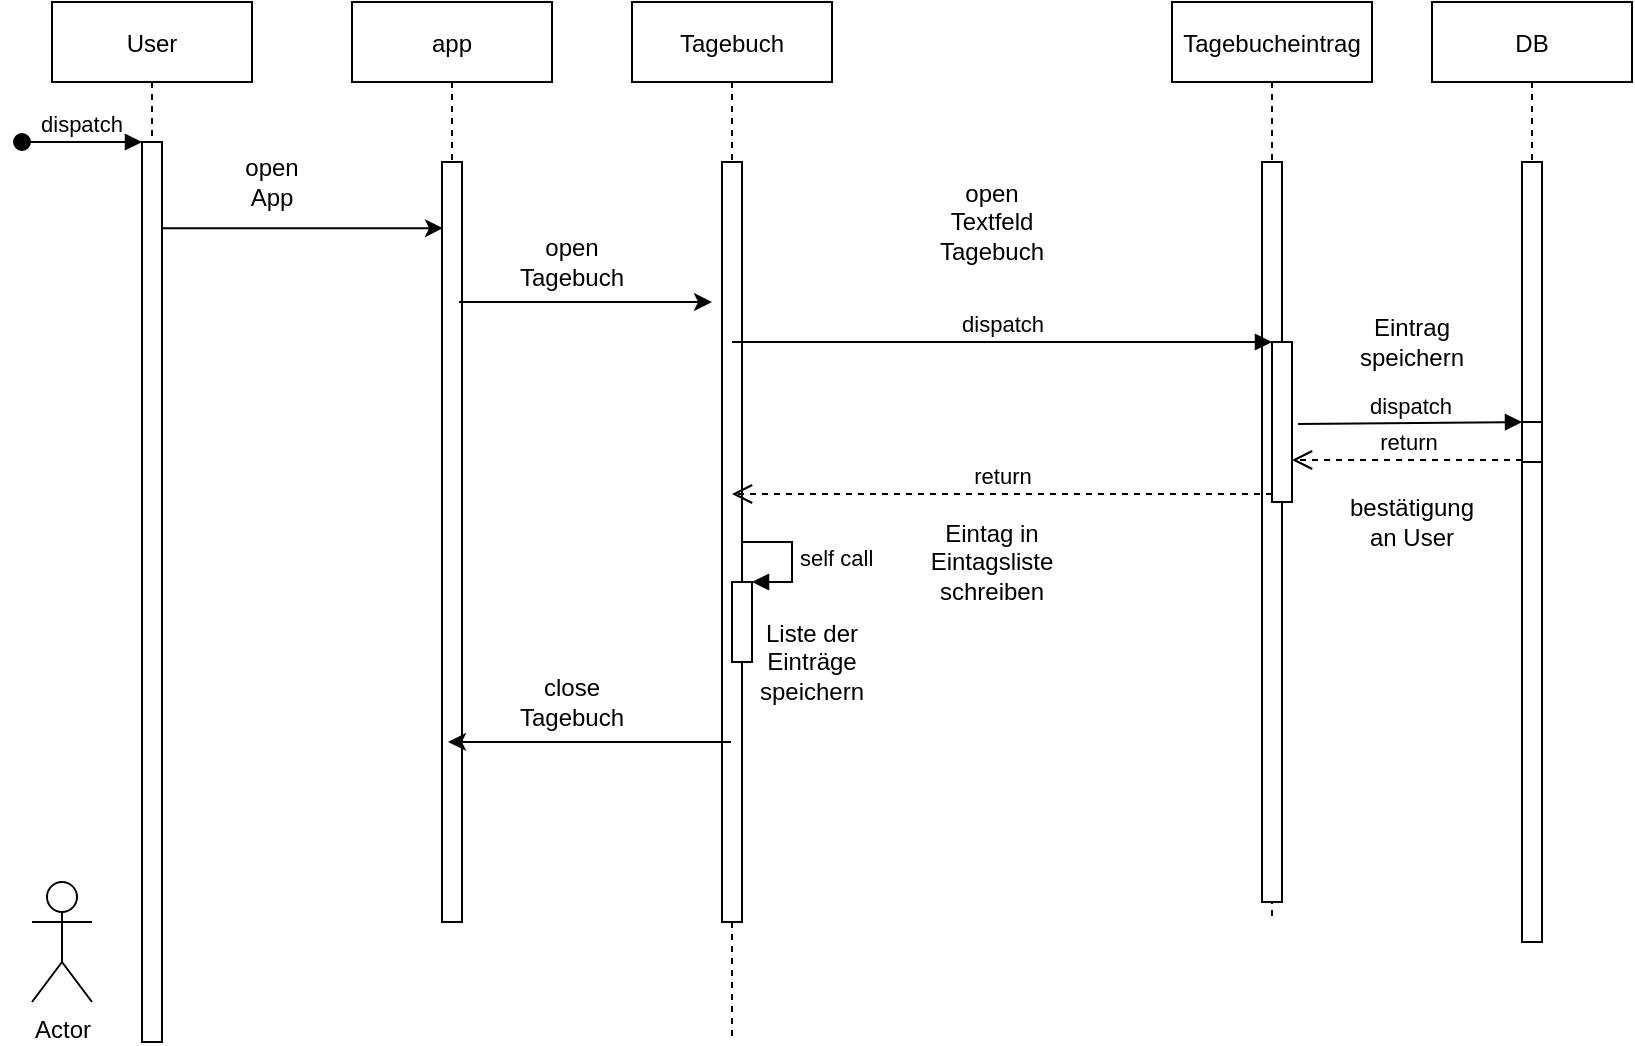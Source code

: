 <mxfile version="13.8.8" type="device"><diagram id="kgpKYQtTHZ0yAKxKKP6v" name="Page-1"><mxGraphModel dx="1918" dy="1150" grid="1" gridSize="10" guides="1" tooltips="1" connect="1" arrows="1" fold="1" page="1" pageScale="1" pageWidth="850" pageHeight="1100" math="0" shadow="0"><root><mxCell id="0"/><mxCell id="1" parent="0"/><mxCell id="3nuBFxr9cyL0pnOWT2aG-1" value="User" style="shape=umlLifeline;perimeter=lifelinePerimeter;container=1;collapsible=0;recursiveResize=0;rounded=0;shadow=0;strokeWidth=1;" parent="1" vertex="1"><mxGeometry x="-170" y="80" width="100" height="520" as="geometry"/></mxCell><mxCell id="3nuBFxr9cyL0pnOWT2aG-3" value="dispatch" style="verticalAlign=bottom;startArrow=oval;endArrow=block;startSize=8;shadow=0;strokeWidth=1;" parent="3nuBFxr9cyL0pnOWT2aG-1" target="3nuBFxr9cyL0pnOWT2aG-2" edge="1"><mxGeometry relative="1" as="geometry"><mxPoint x="-15" y="70" as="sourcePoint"/></mxGeometry></mxCell><UserObject label="" id="3nuBFxr9cyL0pnOWT2aG-2"><mxCell style="points=[];perimeter=orthogonalPerimeter;rounded=0;shadow=0;strokeWidth=1;" parent="3nuBFxr9cyL0pnOWT2aG-1" vertex="1"><mxGeometry x="45" y="70" width="10" height="450" as="geometry"/></mxCell></UserObject><mxCell id="3nuBFxr9cyL0pnOWT2aG-5" value="app" style="shape=umlLifeline;perimeter=lifelinePerimeter;container=1;collapsible=0;recursiveResize=0;rounded=0;shadow=0;strokeWidth=1;" parent="1" vertex="1"><mxGeometry x="-20" y="80" width="100" height="460" as="geometry"/></mxCell><mxCell id="3nuBFxr9cyL0pnOWT2aG-6" value="" style="points=[];perimeter=orthogonalPerimeter;rounded=0;shadow=0;strokeWidth=1;" parent="3nuBFxr9cyL0pnOWT2aG-5" vertex="1"><mxGeometry x="45" y="80" width="10" height="380" as="geometry"/></mxCell><mxCell id="cUvBHz_lwlsXmTSS7vZ3-2" value="Tagebuch" style="shape=umlLifeline;perimeter=lifelinePerimeter;container=1;collapsible=0;recursiveResize=0;rounded=0;shadow=0;strokeWidth=1;" parent="1" vertex="1"><mxGeometry x="120" y="80" width="100" height="520" as="geometry"/></mxCell><mxCell id="cUvBHz_lwlsXmTSS7vZ3-3" value="" style="points=[];perimeter=orthogonalPerimeter;rounded=0;shadow=0;strokeWidth=1;" parent="cUvBHz_lwlsXmTSS7vZ3-2" vertex="1"><mxGeometry x="45" y="80" width="10" height="380" as="geometry"/></mxCell><mxCell id="cUvBHz_lwlsXmTSS7vZ3-4" value="DB" style="shape=umlLifeline;perimeter=lifelinePerimeter;container=1;collapsible=0;recursiveResize=0;rounded=0;shadow=0;strokeWidth=1;" parent="1" vertex="1"><mxGeometry x="520" y="80" width="100" height="470" as="geometry"/></mxCell><mxCell id="cUvBHz_lwlsXmTSS7vZ3-5" value="" style="points=[];perimeter=orthogonalPerimeter;rounded=0;shadow=0;strokeWidth=1;" parent="cUvBHz_lwlsXmTSS7vZ3-4" vertex="1"><mxGeometry x="45" y="80" width="10" height="390" as="geometry"/></mxCell><mxCell id="cUvBHz_lwlsXmTSS7vZ3-31" value="" style="html=1;points=[];perimeter=orthogonalPerimeter;" parent="cUvBHz_lwlsXmTSS7vZ3-4" vertex="1"><mxGeometry x="45" y="210" width="10" height="20" as="geometry"/></mxCell><mxCell id="cUvBHz_lwlsXmTSS7vZ3-6" value="Tagebucheintrag" style="shape=umlLifeline;perimeter=lifelinePerimeter;container=1;collapsible=0;recursiveResize=0;rounded=0;shadow=0;strokeWidth=1;" parent="1" vertex="1"><mxGeometry x="390" y="80" width="100" height="460" as="geometry"/></mxCell><mxCell id="cUvBHz_lwlsXmTSS7vZ3-7" value="" style="points=[];perimeter=orthogonalPerimeter;rounded=0;shadow=0;strokeWidth=1;" parent="cUvBHz_lwlsXmTSS7vZ3-6" vertex="1"><mxGeometry x="45" y="80" width="10" height="370" as="geometry"/></mxCell><mxCell id="cUvBHz_lwlsXmTSS7vZ3-27" value="" style="html=1;points=[];perimeter=orthogonalPerimeter;" parent="cUvBHz_lwlsXmTSS7vZ3-6" vertex="1"><mxGeometry x="50" y="170" width="10" height="80" as="geometry"/></mxCell><object label="" open="" id="cUvBHz_lwlsXmTSS7vZ3-8"><mxCell style="endArrow=classic;html=1;exitX=1.4;exitY=0.098;exitDx=0;exitDy=0;exitPerimeter=0;" parent="1" edge="1"><mxGeometry width="50" height="50" relative="1" as="geometry"><mxPoint x="-115" y="193.1" as="sourcePoint"/><mxPoint x="25.5" y="193.1" as="targetPoint"/></mxGeometry></mxCell></object><mxCell id="cUvBHz_lwlsXmTSS7vZ3-9" value="open App" style="text;html=1;strokeColor=none;fillColor=none;align=center;verticalAlign=middle;whiteSpace=wrap;rounded=0;" parent="1" vertex="1"><mxGeometry x="-80" y="160" width="40" height="20" as="geometry"/></mxCell><mxCell id="cUvBHz_lwlsXmTSS7vZ3-10" value="" style="endArrow=classic;html=1;" parent="1" edge="1"><mxGeometry width="50" height="50" relative="1" as="geometry"><mxPoint x="33.5" y="230" as="sourcePoint"/><mxPoint x="160" y="230" as="targetPoint"/><Array as="points"><mxPoint x="94" y="230"/></Array></mxGeometry></mxCell><mxCell id="cUvBHz_lwlsXmTSS7vZ3-11" value="open Tagebuch" style="text;html=1;strokeColor=none;fillColor=none;align=center;verticalAlign=middle;whiteSpace=wrap;rounded=0;" parent="1" vertex="1"><mxGeometry x="70" y="200" width="40" height="20" as="geometry"/></mxCell><mxCell id="cUvBHz_lwlsXmTSS7vZ3-14" value="open Textfeld Tagebuch" style="text;html=1;strokeColor=none;fillColor=none;align=center;verticalAlign=middle;whiteSpace=wrap;rounded=0;" parent="1" vertex="1"><mxGeometry x="280" y="180" width="40" height="20" as="geometry"/></mxCell><mxCell id="cUvBHz_lwlsXmTSS7vZ3-17" value="Eintrag speichern" style="text;html=1;strokeColor=none;fillColor=none;align=center;verticalAlign=middle;whiteSpace=wrap;rounded=0;" parent="1" vertex="1"><mxGeometry x="490" y="240" width="40" height="20" as="geometry"/></mxCell><mxCell id="cUvBHz_lwlsXmTSS7vZ3-19" value="bestätigung an User" style="text;html=1;strokeColor=none;fillColor=none;align=center;verticalAlign=middle;whiteSpace=wrap;rounded=0;" parent="1" vertex="1"><mxGeometry x="490" y="330" width="40" height="20" as="geometry"/></mxCell><mxCell id="cUvBHz_lwlsXmTSS7vZ3-21" value="Eintag in Eintagsliste schreiben" style="text;html=1;strokeColor=none;fillColor=none;align=center;verticalAlign=middle;whiteSpace=wrap;rounded=0;" parent="1" vertex="1"><mxGeometry x="280" y="350" width="40" height="20" as="geometry"/></mxCell><mxCell id="cUvBHz_lwlsXmTSS7vZ3-22" value="Actor" style="shape=umlActor;verticalLabelPosition=bottom;verticalAlign=top;html=1;outlineConnect=0;" parent="1" vertex="1"><mxGeometry x="-180" y="520" width="30" height="60" as="geometry"/></mxCell><mxCell id="cUvBHz_lwlsXmTSS7vZ3-28" value="dispatch" style="html=1;verticalAlign=bottom;endArrow=block;entryX=0;entryY=0;" parent="1" source="cUvBHz_lwlsXmTSS7vZ3-2" target="cUvBHz_lwlsXmTSS7vZ3-27" edge="1"><mxGeometry relative="1" as="geometry"><mxPoint x="370" y="250" as="sourcePoint"/></mxGeometry></mxCell><mxCell id="cUvBHz_lwlsXmTSS7vZ3-29" value="return" style="html=1;verticalAlign=bottom;endArrow=open;dashed=1;endSize=8;exitX=0;exitY=0.95;" parent="1" source="cUvBHz_lwlsXmTSS7vZ3-27" target="cUvBHz_lwlsXmTSS7vZ3-2" edge="1"><mxGeometry relative="1" as="geometry"><mxPoint x="370" y="326" as="targetPoint"/></mxGeometry></mxCell><mxCell id="cUvBHz_lwlsXmTSS7vZ3-32" value="dispatch" style="html=1;verticalAlign=bottom;endArrow=block;entryX=0;entryY=0;exitX=1.3;exitY=0.513;exitDx=0;exitDy=0;exitPerimeter=0;" parent="1" source="cUvBHz_lwlsXmTSS7vZ3-27" target="cUvBHz_lwlsXmTSS7vZ3-31" edge="1"><mxGeometry relative="1" as="geometry"><mxPoint x="495" y="290" as="sourcePoint"/></mxGeometry></mxCell><mxCell id="cUvBHz_lwlsXmTSS7vZ3-33" value="return" style="html=1;verticalAlign=bottom;endArrow=open;dashed=1;endSize=8;exitX=0;exitY=0.95;" parent="1" source="cUvBHz_lwlsXmTSS7vZ3-31" edge="1"><mxGeometry relative="1" as="geometry"><mxPoint x="450" y="309" as="targetPoint"/></mxGeometry></mxCell><mxCell id="cUvBHz_lwlsXmTSS7vZ3-36" value="" style="html=1;points=[];perimeter=orthogonalPerimeter;" parent="1" vertex="1"><mxGeometry x="170" y="370" width="10" height="40" as="geometry"/></mxCell><mxCell id="cUvBHz_lwlsXmTSS7vZ3-37" value="self call" style="edgeStyle=orthogonalEdgeStyle;html=1;align=left;spacingLeft=2;endArrow=block;rounded=0;entryX=1;entryY=0;" parent="1" target="cUvBHz_lwlsXmTSS7vZ3-36" edge="1"><mxGeometry relative="1" as="geometry"><mxPoint x="175" y="350" as="sourcePoint"/><Array as="points"><mxPoint x="200" y="350"/></Array></mxGeometry></mxCell><mxCell id="cUvBHz_lwlsXmTSS7vZ3-38" value="Liste der Einträge speichern" style="text;html=1;strokeColor=none;fillColor=none;align=center;verticalAlign=middle;whiteSpace=wrap;rounded=0;" parent="1" vertex="1"><mxGeometry x="190" y="400" width="40" height="20" as="geometry"/></mxCell><mxCell id="cUvBHz_lwlsXmTSS7vZ3-40" value="" style="endArrow=classic;html=1;entryX=0.3;entryY=0.763;entryDx=0;entryDy=0;entryPerimeter=0;" parent="1" source="cUvBHz_lwlsXmTSS7vZ3-2" target="3nuBFxr9cyL0pnOWT2aG-6" edge="1"><mxGeometry width="50" height="50" relative="1" as="geometry"><mxPoint x="-10" y="330" as="sourcePoint"/><mxPoint x="40" y="280" as="targetPoint"/></mxGeometry></mxCell><mxCell id="cUvBHz_lwlsXmTSS7vZ3-42" value="close Tagebuch" style="text;html=1;strokeColor=none;fillColor=none;align=center;verticalAlign=middle;whiteSpace=wrap;rounded=0;" parent="1" vertex="1"><mxGeometry x="70" y="420" width="40" height="20" as="geometry"/></mxCell></root></mxGraphModel></diagram></mxfile>